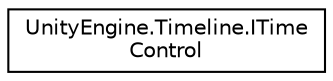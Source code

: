 digraph "Graphical Class Hierarchy"
{
 // LATEX_PDF_SIZE
  edge [fontname="Helvetica",fontsize="10",labelfontname="Helvetica",labelfontsize="10"];
  node [fontname="Helvetica",fontsize="10",shape=record];
  rankdir="LR";
  Node0 [label="UnityEngine.Timeline.ITime\lControl",height=0.2,width=0.4,color="black", fillcolor="white", style="filled",URL="$interface_unity_engine_1_1_timeline_1_1_i_time_control.html",tooltip="Interface that can be implemented by MonoBehaviours indicating that they receive time-related control..."];
}
